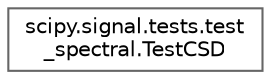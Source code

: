 digraph "Graphical Class Hierarchy"
{
 // LATEX_PDF_SIZE
  bgcolor="transparent";
  edge [fontname=Helvetica,fontsize=10,labelfontname=Helvetica,labelfontsize=10];
  node [fontname=Helvetica,fontsize=10,shape=box,height=0.2,width=0.4];
  rankdir="LR";
  Node0 [id="Node000000",label="scipy.signal.tests.test\l_spectral.TestCSD",height=0.2,width=0.4,color="grey40", fillcolor="white", style="filled",URL="$db/d4a/classscipy_1_1signal_1_1tests_1_1test__spectral_1_1TestCSD.html",tooltip=" "];
}
